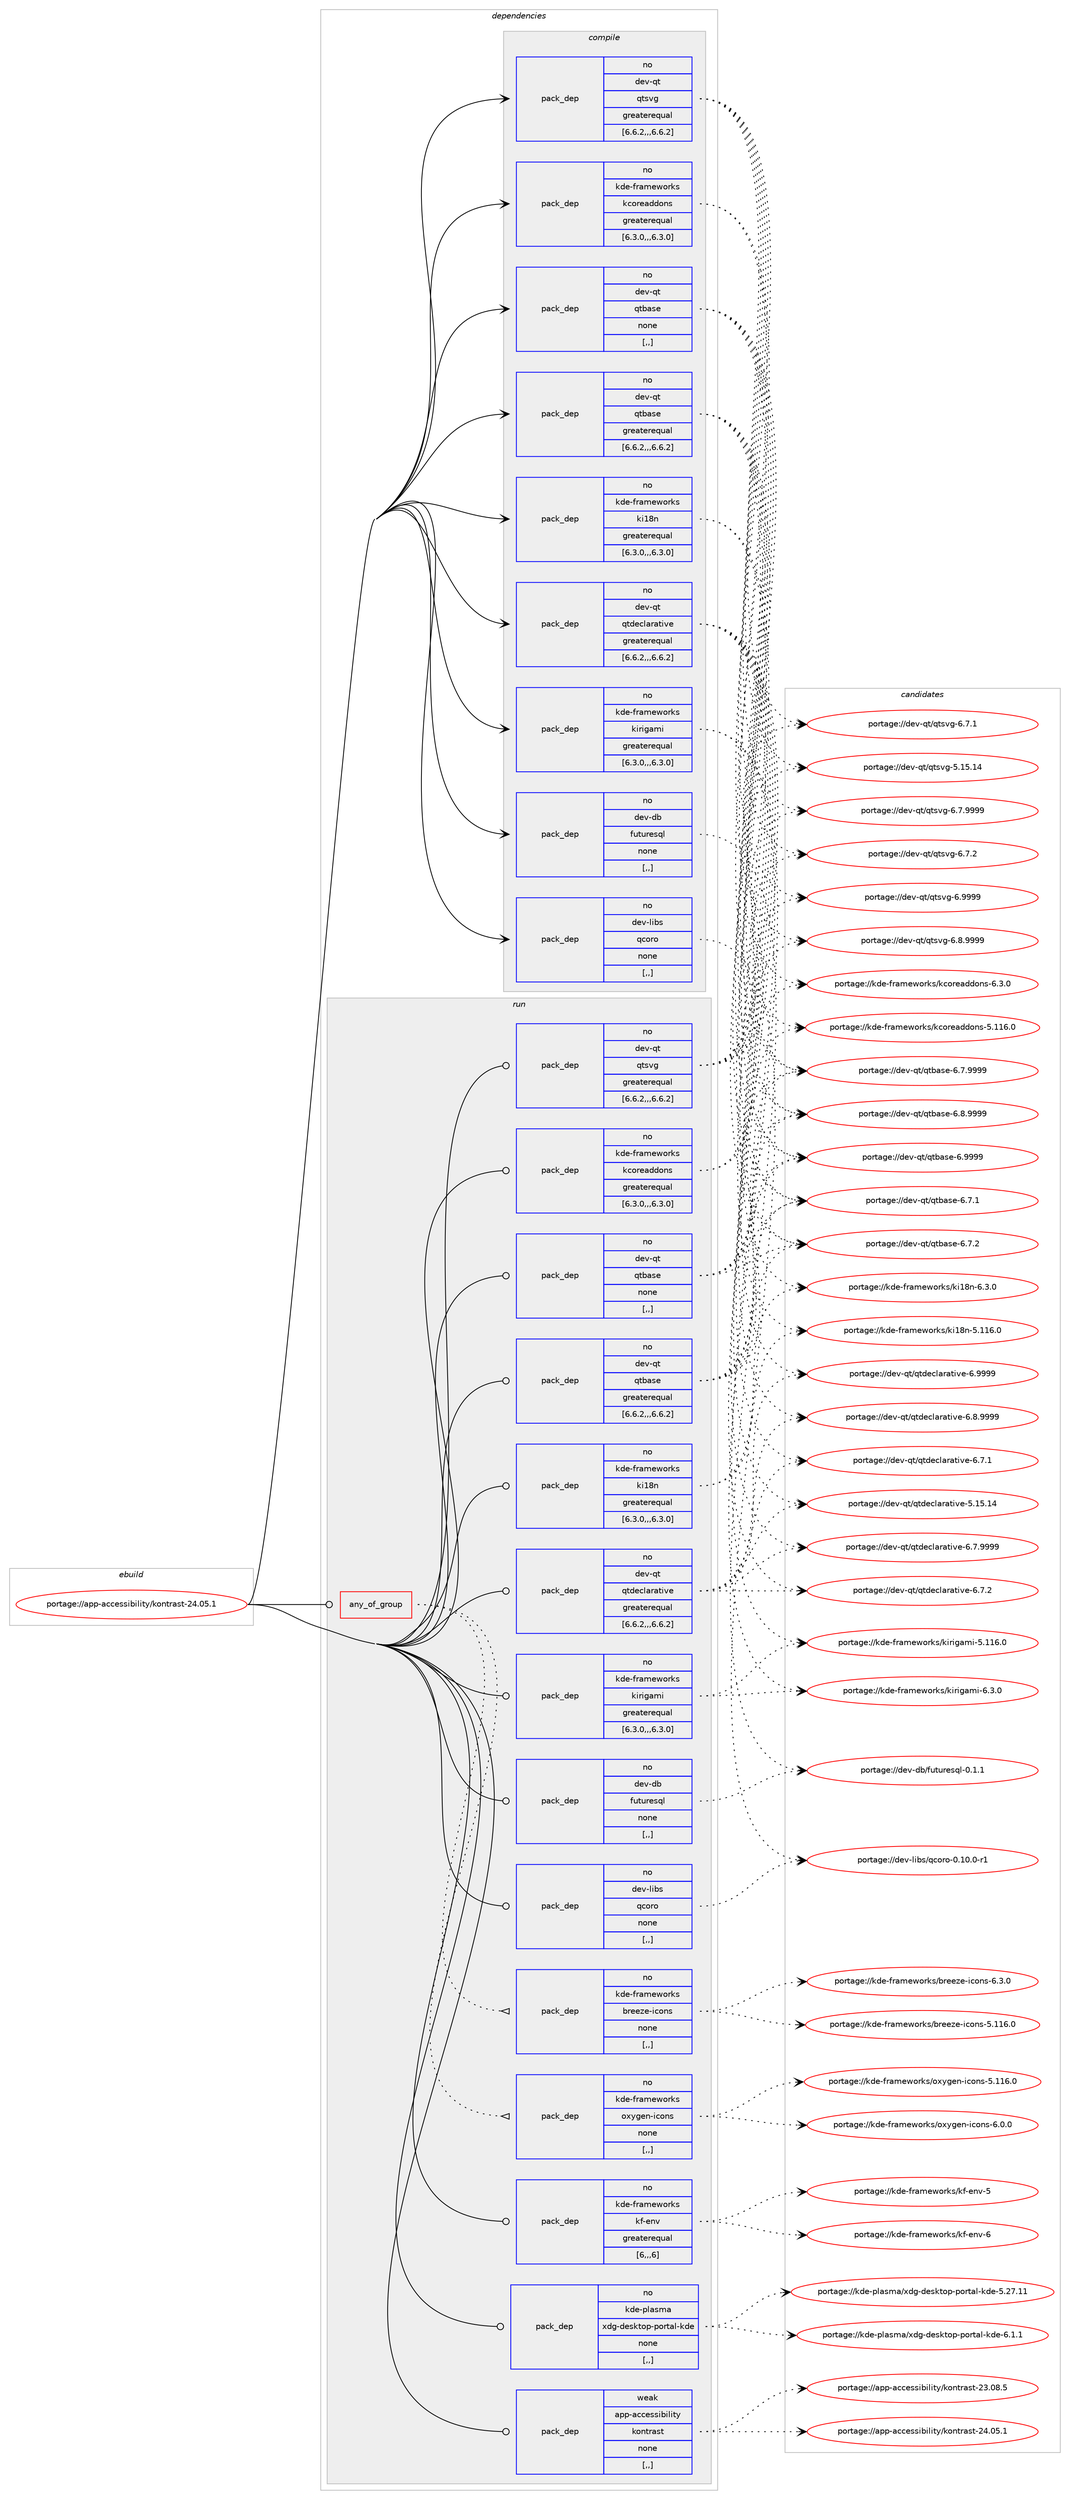 digraph prolog {

# *************
# Graph options
# *************

newrank=true;
concentrate=true;
compound=true;
graph [rankdir=LR,fontname=Helvetica,fontsize=10,ranksep=1.5];#, ranksep=2.5, nodesep=0.2];
edge  [arrowhead=vee];
node  [fontname=Helvetica,fontsize=10];

# **********
# The ebuild
# **********

subgraph cluster_leftcol {
color=gray;
label=<<i>ebuild</i>>;
id [label="portage://app-accessibility/kontrast-24.05.1", color=red, width=4, href="../app-accessibility/kontrast-24.05.1.svg"];
}

# ****************
# The dependencies
# ****************

subgraph cluster_midcol {
color=gray;
label=<<i>dependencies</i>>;
subgraph cluster_compile {
fillcolor="#eeeeee";
style=filled;
label=<<i>compile</i>>;
subgraph pack819 {
dependency951 [label=<<TABLE BORDER="0" CELLBORDER="1" CELLSPACING="0" CELLPADDING="4" WIDTH="220"><TR><TD ROWSPAN="6" CELLPADDING="30">pack_dep</TD></TR><TR><TD WIDTH="110">no</TD></TR><TR><TD>dev-db</TD></TR><TR><TD>futuresql</TD></TR><TR><TD>none</TD></TR><TR><TD>[,,]</TD></TR></TABLE>>, shape=none, color=blue];
}
id:e -> dependency951:w [weight=20,style="solid",arrowhead="vee"];
subgraph pack820 {
dependency952 [label=<<TABLE BORDER="0" CELLBORDER="1" CELLSPACING="0" CELLPADDING="4" WIDTH="220"><TR><TD ROWSPAN="6" CELLPADDING="30">pack_dep</TD></TR><TR><TD WIDTH="110">no</TD></TR><TR><TD>dev-libs</TD></TR><TR><TD>qcoro</TD></TR><TR><TD>none</TD></TR><TR><TD>[,,]</TD></TR></TABLE>>, shape=none, color=blue];
}
id:e -> dependency952:w [weight=20,style="solid",arrowhead="vee"];
subgraph pack821 {
dependency953 [label=<<TABLE BORDER="0" CELLBORDER="1" CELLSPACING="0" CELLPADDING="4" WIDTH="220"><TR><TD ROWSPAN="6" CELLPADDING="30">pack_dep</TD></TR><TR><TD WIDTH="110">no</TD></TR><TR><TD>dev-qt</TD></TR><TR><TD>qtbase</TD></TR><TR><TD>greaterequal</TD></TR><TR><TD>[6.6.2,,,6.6.2]</TD></TR></TABLE>>, shape=none, color=blue];
}
id:e -> dependency953:w [weight=20,style="solid",arrowhead="vee"];
subgraph pack822 {
dependency954 [label=<<TABLE BORDER="0" CELLBORDER="1" CELLSPACING="0" CELLPADDING="4" WIDTH="220"><TR><TD ROWSPAN="6" CELLPADDING="30">pack_dep</TD></TR><TR><TD WIDTH="110">no</TD></TR><TR><TD>dev-qt</TD></TR><TR><TD>qtbase</TD></TR><TR><TD>none</TD></TR><TR><TD>[,,]</TD></TR></TABLE>>, shape=none, color=blue];
}
id:e -> dependency954:w [weight=20,style="solid",arrowhead="vee"];
subgraph pack823 {
dependency955 [label=<<TABLE BORDER="0" CELLBORDER="1" CELLSPACING="0" CELLPADDING="4" WIDTH="220"><TR><TD ROWSPAN="6" CELLPADDING="30">pack_dep</TD></TR><TR><TD WIDTH="110">no</TD></TR><TR><TD>dev-qt</TD></TR><TR><TD>qtdeclarative</TD></TR><TR><TD>greaterequal</TD></TR><TR><TD>[6.6.2,,,6.6.2]</TD></TR></TABLE>>, shape=none, color=blue];
}
id:e -> dependency955:w [weight=20,style="solid",arrowhead="vee"];
subgraph pack824 {
dependency956 [label=<<TABLE BORDER="0" CELLBORDER="1" CELLSPACING="0" CELLPADDING="4" WIDTH="220"><TR><TD ROWSPAN="6" CELLPADDING="30">pack_dep</TD></TR><TR><TD WIDTH="110">no</TD></TR><TR><TD>dev-qt</TD></TR><TR><TD>qtsvg</TD></TR><TR><TD>greaterequal</TD></TR><TR><TD>[6.6.2,,,6.6.2]</TD></TR></TABLE>>, shape=none, color=blue];
}
id:e -> dependency956:w [weight=20,style="solid",arrowhead="vee"];
subgraph pack825 {
dependency957 [label=<<TABLE BORDER="0" CELLBORDER="1" CELLSPACING="0" CELLPADDING="4" WIDTH="220"><TR><TD ROWSPAN="6" CELLPADDING="30">pack_dep</TD></TR><TR><TD WIDTH="110">no</TD></TR><TR><TD>kde-frameworks</TD></TR><TR><TD>kcoreaddons</TD></TR><TR><TD>greaterequal</TD></TR><TR><TD>[6.3.0,,,6.3.0]</TD></TR></TABLE>>, shape=none, color=blue];
}
id:e -> dependency957:w [weight=20,style="solid",arrowhead="vee"];
subgraph pack826 {
dependency958 [label=<<TABLE BORDER="0" CELLBORDER="1" CELLSPACING="0" CELLPADDING="4" WIDTH="220"><TR><TD ROWSPAN="6" CELLPADDING="30">pack_dep</TD></TR><TR><TD WIDTH="110">no</TD></TR><TR><TD>kde-frameworks</TD></TR><TR><TD>ki18n</TD></TR><TR><TD>greaterequal</TD></TR><TR><TD>[6.3.0,,,6.3.0]</TD></TR></TABLE>>, shape=none, color=blue];
}
id:e -> dependency958:w [weight=20,style="solid",arrowhead="vee"];
subgraph pack827 {
dependency959 [label=<<TABLE BORDER="0" CELLBORDER="1" CELLSPACING="0" CELLPADDING="4" WIDTH="220"><TR><TD ROWSPAN="6" CELLPADDING="30">pack_dep</TD></TR><TR><TD WIDTH="110">no</TD></TR><TR><TD>kde-frameworks</TD></TR><TR><TD>kirigami</TD></TR><TR><TD>greaterequal</TD></TR><TR><TD>[6.3.0,,,6.3.0]</TD></TR></TABLE>>, shape=none, color=blue];
}
id:e -> dependency959:w [weight=20,style="solid",arrowhead="vee"];
}
subgraph cluster_compileandrun {
fillcolor="#eeeeee";
style=filled;
label=<<i>compile and run</i>>;
}
subgraph cluster_run {
fillcolor="#eeeeee";
style=filled;
label=<<i>run</i>>;
subgraph any2 {
dependency960 [label=<<TABLE BORDER="0" CELLBORDER="1" CELLSPACING="0" CELLPADDING="4"><TR><TD CELLPADDING="10">any_of_group</TD></TR></TABLE>>, shape=none, color=red];subgraph pack828 {
dependency961 [label=<<TABLE BORDER="0" CELLBORDER="1" CELLSPACING="0" CELLPADDING="4" WIDTH="220"><TR><TD ROWSPAN="6" CELLPADDING="30">pack_dep</TD></TR><TR><TD WIDTH="110">no</TD></TR><TR><TD>kde-frameworks</TD></TR><TR><TD>breeze-icons</TD></TR><TR><TD>none</TD></TR><TR><TD>[,,]</TD></TR></TABLE>>, shape=none, color=blue];
}
dependency960:e -> dependency961:w [weight=20,style="dotted",arrowhead="oinv"];
subgraph pack829 {
dependency962 [label=<<TABLE BORDER="0" CELLBORDER="1" CELLSPACING="0" CELLPADDING="4" WIDTH="220"><TR><TD ROWSPAN="6" CELLPADDING="30">pack_dep</TD></TR><TR><TD WIDTH="110">no</TD></TR><TR><TD>kde-frameworks</TD></TR><TR><TD>oxygen-icons</TD></TR><TR><TD>none</TD></TR><TR><TD>[,,]</TD></TR></TABLE>>, shape=none, color=blue];
}
dependency960:e -> dependency962:w [weight=20,style="dotted",arrowhead="oinv"];
}
id:e -> dependency960:w [weight=20,style="solid",arrowhead="odot"];
subgraph pack830 {
dependency963 [label=<<TABLE BORDER="0" CELLBORDER="1" CELLSPACING="0" CELLPADDING="4" WIDTH="220"><TR><TD ROWSPAN="6" CELLPADDING="30">pack_dep</TD></TR><TR><TD WIDTH="110">no</TD></TR><TR><TD>dev-db</TD></TR><TR><TD>futuresql</TD></TR><TR><TD>none</TD></TR><TR><TD>[,,]</TD></TR></TABLE>>, shape=none, color=blue];
}
id:e -> dependency963:w [weight=20,style="solid",arrowhead="odot"];
subgraph pack831 {
dependency964 [label=<<TABLE BORDER="0" CELLBORDER="1" CELLSPACING="0" CELLPADDING="4" WIDTH="220"><TR><TD ROWSPAN="6" CELLPADDING="30">pack_dep</TD></TR><TR><TD WIDTH="110">no</TD></TR><TR><TD>dev-libs</TD></TR><TR><TD>qcoro</TD></TR><TR><TD>none</TD></TR><TR><TD>[,,]</TD></TR></TABLE>>, shape=none, color=blue];
}
id:e -> dependency964:w [weight=20,style="solid",arrowhead="odot"];
subgraph pack832 {
dependency965 [label=<<TABLE BORDER="0" CELLBORDER="1" CELLSPACING="0" CELLPADDING="4" WIDTH="220"><TR><TD ROWSPAN="6" CELLPADDING="30">pack_dep</TD></TR><TR><TD WIDTH="110">no</TD></TR><TR><TD>dev-qt</TD></TR><TR><TD>qtbase</TD></TR><TR><TD>greaterequal</TD></TR><TR><TD>[6.6.2,,,6.6.2]</TD></TR></TABLE>>, shape=none, color=blue];
}
id:e -> dependency965:w [weight=20,style="solid",arrowhead="odot"];
subgraph pack833 {
dependency966 [label=<<TABLE BORDER="0" CELLBORDER="1" CELLSPACING="0" CELLPADDING="4" WIDTH="220"><TR><TD ROWSPAN="6" CELLPADDING="30">pack_dep</TD></TR><TR><TD WIDTH="110">no</TD></TR><TR><TD>dev-qt</TD></TR><TR><TD>qtbase</TD></TR><TR><TD>none</TD></TR><TR><TD>[,,]</TD></TR></TABLE>>, shape=none, color=blue];
}
id:e -> dependency966:w [weight=20,style="solid",arrowhead="odot"];
subgraph pack834 {
dependency967 [label=<<TABLE BORDER="0" CELLBORDER="1" CELLSPACING="0" CELLPADDING="4" WIDTH="220"><TR><TD ROWSPAN="6" CELLPADDING="30">pack_dep</TD></TR><TR><TD WIDTH="110">no</TD></TR><TR><TD>dev-qt</TD></TR><TR><TD>qtdeclarative</TD></TR><TR><TD>greaterequal</TD></TR><TR><TD>[6.6.2,,,6.6.2]</TD></TR></TABLE>>, shape=none, color=blue];
}
id:e -> dependency967:w [weight=20,style="solid",arrowhead="odot"];
subgraph pack835 {
dependency968 [label=<<TABLE BORDER="0" CELLBORDER="1" CELLSPACING="0" CELLPADDING="4" WIDTH="220"><TR><TD ROWSPAN="6" CELLPADDING="30">pack_dep</TD></TR><TR><TD WIDTH="110">no</TD></TR><TR><TD>dev-qt</TD></TR><TR><TD>qtsvg</TD></TR><TR><TD>greaterequal</TD></TR><TR><TD>[6.6.2,,,6.6.2]</TD></TR></TABLE>>, shape=none, color=blue];
}
id:e -> dependency968:w [weight=20,style="solid",arrowhead="odot"];
subgraph pack836 {
dependency969 [label=<<TABLE BORDER="0" CELLBORDER="1" CELLSPACING="0" CELLPADDING="4" WIDTH="220"><TR><TD ROWSPAN="6" CELLPADDING="30">pack_dep</TD></TR><TR><TD WIDTH="110">no</TD></TR><TR><TD>kde-frameworks</TD></TR><TR><TD>kcoreaddons</TD></TR><TR><TD>greaterequal</TD></TR><TR><TD>[6.3.0,,,6.3.0]</TD></TR></TABLE>>, shape=none, color=blue];
}
id:e -> dependency969:w [weight=20,style="solid",arrowhead="odot"];
subgraph pack837 {
dependency970 [label=<<TABLE BORDER="0" CELLBORDER="1" CELLSPACING="0" CELLPADDING="4" WIDTH="220"><TR><TD ROWSPAN="6" CELLPADDING="30">pack_dep</TD></TR><TR><TD WIDTH="110">no</TD></TR><TR><TD>kde-frameworks</TD></TR><TR><TD>kf-env</TD></TR><TR><TD>greaterequal</TD></TR><TR><TD>[6,,,6]</TD></TR></TABLE>>, shape=none, color=blue];
}
id:e -> dependency970:w [weight=20,style="solid",arrowhead="odot"];
subgraph pack838 {
dependency971 [label=<<TABLE BORDER="0" CELLBORDER="1" CELLSPACING="0" CELLPADDING="4" WIDTH="220"><TR><TD ROWSPAN="6" CELLPADDING="30">pack_dep</TD></TR><TR><TD WIDTH="110">no</TD></TR><TR><TD>kde-frameworks</TD></TR><TR><TD>ki18n</TD></TR><TR><TD>greaterequal</TD></TR><TR><TD>[6.3.0,,,6.3.0]</TD></TR></TABLE>>, shape=none, color=blue];
}
id:e -> dependency971:w [weight=20,style="solid",arrowhead="odot"];
subgraph pack839 {
dependency972 [label=<<TABLE BORDER="0" CELLBORDER="1" CELLSPACING="0" CELLPADDING="4" WIDTH="220"><TR><TD ROWSPAN="6" CELLPADDING="30">pack_dep</TD></TR><TR><TD WIDTH="110">no</TD></TR><TR><TD>kde-frameworks</TD></TR><TR><TD>kirigami</TD></TR><TR><TD>greaterequal</TD></TR><TR><TD>[6.3.0,,,6.3.0]</TD></TR></TABLE>>, shape=none, color=blue];
}
id:e -> dependency972:w [weight=20,style="solid",arrowhead="odot"];
subgraph pack840 {
dependency973 [label=<<TABLE BORDER="0" CELLBORDER="1" CELLSPACING="0" CELLPADDING="4" WIDTH="220"><TR><TD ROWSPAN="6" CELLPADDING="30">pack_dep</TD></TR><TR><TD WIDTH="110">no</TD></TR><TR><TD>kde-plasma</TD></TR><TR><TD>xdg-desktop-portal-kde</TD></TR><TR><TD>none</TD></TR><TR><TD>[,,]</TD></TR></TABLE>>, shape=none, color=blue];
}
id:e -> dependency973:w [weight=20,style="solid",arrowhead="odot"];
subgraph pack841 {
dependency974 [label=<<TABLE BORDER="0" CELLBORDER="1" CELLSPACING="0" CELLPADDING="4" WIDTH="220"><TR><TD ROWSPAN="6" CELLPADDING="30">pack_dep</TD></TR><TR><TD WIDTH="110">weak</TD></TR><TR><TD>app-accessibility</TD></TR><TR><TD>kontrast</TD></TR><TR><TD>none</TD></TR><TR><TD>[,,]</TD></TR></TABLE>>, shape=none, color=blue];
}
id:e -> dependency974:w [weight=20,style="solid",arrowhead="odot"];
}
}

# **************
# The candidates
# **************

subgraph cluster_choices {
rank=same;
color=gray;
label=<<i>candidates</i>>;

subgraph choice819 {
color=black;
nodesep=1;
choice100101118451009847102117116117114101115113108454846494649 [label="portage://dev-db/futuresql-0.1.1", color=red, width=4,href="../dev-db/futuresql-0.1.1.svg"];
dependency951:e -> choice100101118451009847102117116117114101115113108454846494649:w [style=dotted,weight="100"];
}
subgraph choice820 {
color=black;
nodesep=1;
choice10010111845108105981154711399111114111454846494846484511449 [label="portage://dev-libs/qcoro-0.10.0-r1", color=red, width=4,href="../dev-libs/qcoro-0.10.0-r1.svg"];
dependency952:e -> choice10010111845108105981154711399111114111454846494846484511449:w [style=dotted,weight="100"];
}
subgraph choice821 {
color=black;
nodesep=1;
choice10010111845113116471131169897115101455446554649 [label="portage://dev-qt/qtbase-6.7.1", color=red, width=4,href="../dev-qt/qtbase-6.7.1.svg"];
choice10010111845113116471131169897115101455446554650 [label="portage://dev-qt/qtbase-6.7.2", color=red, width=4,href="../dev-qt/qtbase-6.7.2.svg"];
choice10010111845113116471131169897115101455446554657575757 [label="portage://dev-qt/qtbase-6.7.9999", color=red, width=4,href="../dev-qt/qtbase-6.7.9999.svg"];
choice10010111845113116471131169897115101455446564657575757 [label="portage://dev-qt/qtbase-6.8.9999", color=red, width=4,href="../dev-qt/qtbase-6.8.9999.svg"];
choice1001011184511311647113116989711510145544657575757 [label="portage://dev-qt/qtbase-6.9999", color=red, width=4,href="../dev-qt/qtbase-6.9999.svg"];
dependency953:e -> choice10010111845113116471131169897115101455446554649:w [style=dotted,weight="100"];
dependency953:e -> choice10010111845113116471131169897115101455446554650:w [style=dotted,weight="100"];
dependency953:e -> choice10010111845113116471131169897115101455446554657575757:w [style=dotted,weight="100"];
dependency953:e -> choice10010111845113116471131169897115101455446564657575757:w [style=dotted,weight="100"];
dependency953:e -> choice1001011184511311647113116989711510145544657575757:w [style=dotted,weight="100"];
}
subgraph choice822 {
color=black;
nodesep=1;
choice10010111845113116471131169897115101455446554649 [label="portage://dev-qt/qtbase-6.7.1", color=red, width=4,href="../dev-qt/qtbase-6.7.1.svg"];
choice10010111845113116471131169897115101455446554650 [label="portage://dev-qt/qtbase-6.7.2", color=red, width=4,href="../dev-qt/qtbase-6.7.2.svg"];
choice10010111845113116471131169897115101455446554657575757 [label="portage://dev-qt/qtbase-6.7.9999", color=red, width=4,href="../dev-qt/qtbase-6.7.9999.svg"];
choice10010111845113116471131169897115101455446564657575757 [label="portage://dev-qt/qtbase-6.8.9999", color=red, width=4,href="../dev-qt/qtbase-6.8.9999.svg"];
choice1001011184511311647113116989711510145544657575757 [label="portage://dev-qt/qtbase-6.9999", color=red, width=4,href="../dev-qt/qtbase-6.9999.svg"];
dependency954:e -> choice10010111845113116471131169897115101455446554649:w [style=dotted,weight="100"];
dependency954:e -> choice10010111845113116471131169897115101455446554650:w [style=dotted,weight="100"];
dependency954:e -> choice10010111845113116471131169897115101455446554657575757:w [style=dotted,weight="100"];
dependency954:e -> choice10010111845113116471131169897115101455446564657575757:w [style=dotted,weight="100"];
dependency954:e -> choice1001011184511311647113116989711510145544657575757:w [style=dotted,weight="100"];
}
subgraph choice823 {
color=black;
nodesep=1;
choice10010111845113116471131161001019910897114971161051181014553464953464952 [label="portage://dev-qt/qtdeclarative-5.15.14", color=red, width=4,href="../dev-qt/qtdeclarative-5.15.14.svg"];
choice1001011184511311647113116100101991089711497116105118101455446554649 [label="portage://dev-qt/qtdeclarative-6.7.1", color=red, width=4,href="../dev-qt/qtdeclarative-6.7.1.svg"];
choice1001011184511311647113116100101991089711497116105118101455446554650 [label="portage://dev-qt/qtdeclarative-6.7.2", color=red, width=4,href="../dev-qt/qtdeclarative-6.7.2.svg"];
choice1001011184511311647113116100101991089711497116105118101455446554657575757 [label="portage://dev-qt/qtdeclarative-6.7.9999", color=red, width=4,href="../dev-qt/qtdeclarative-6.7.9999.svg"];
choice1001011184511311647113116100101991089711497116105118101455446564657575757 [label="portage://dev-qt/qtdeclarative-6.8.9999", color=red, width=4,href="../dev-qt/qtdeclarative-6.8.9999.svg"];
choice100101118451131164711311610010199108971149711610511810145544657575757 [label="portage://dev-qt/qtdeclarative-6.9999", color=red, width=4,href="../dev-qt/qtdeclarative-6.9999.svg"];
dependency955:e -> choice10010111845113116471131161001019910897114971161051181014553464953464952:w [style=dotted,weight="100"];
dependency955:e -> choice1001011184511311647113116100101991089711497116105118101455446554649:w [style=dotted,weight="100"];
dependency955:e -> choice1001011184511311647113116100101991089711497116105118101455446554650:w [style=dotted,weight="100"];
dependency955:e -> choice1001011184511311647113116100101991089711497116105118101455446554657575757:w [style=dotted,weight="100"];
dependency955:e -> choice1001011184511311647113116100101991089711497116105118101455446564657575757:w [style=dotted,weight="100"];
dependency955:e -> choice100101118451131164711311610010199108971149711610511810145544657575757:w [style=dotted,weight="100"];
}
subgraph choice824 {
color=black;
nodesep=1;
choice10010111845113116471131161151181034553464953464952 [label="portage://dev-qt/qtsvg-5.15.14", color=red, width=4,href="../dev-qt/qtsvg-5.15.14.svg"];
choice1001011184511311647113116115118103455446554649 [label="portage://dev-qt/qtsvg-6.7.1", color=red, width=4,href="../dev-qt/qtsvg-6.7.1.svg"];
choice1001011184511311647113116115118103455446554650 [label="portage://dev-qt/qtsvg-6.7.2", color=red, width=4,href="../dev-qt/qtsvg-6.7.2.svg"];
choice1001011184511311647113116115118103455446554657575757 [label="portage://dev-qt/qtsvg-6.7.9999", color=red, width=4,href="../dev-qt/qtsvg-6.7.9999.svg"];
choice1001011184511311647113116115118103455446564657575757 [label="portage://dev-qt/qtsvg-6.8.9999", color=red, width=4,href="../dev-qt/qtsvg-6.8.9999.svg"];
choice100101118451131164711311611511810345544657575757 [label="portage://dev-qt/qtsvg-6.9999", color=red, width=4,href="../dev-qt/qtsvg-6.9999.svg"];
dependency956:e -> choice10010111845113116471131161151181034553464953464952:w [style=dotted,weight="100"];
dependency956:e -> choice1001011184511311647113116115118103455446554649:w [style=dotted,weight="100"];
dependency956:e -> choice1001011184511311647113116115118103455446554650:w [style=dotted,weight="100"];
dependency956:e -> choice1001011184511311647113116115118103455446554657575757:w [style=dotted,weight="100"];
dependency956:e -> choice1001011184511311647113116115118103455446564657575757:w [style=dotted,weight="100"];
dependency956:e -> choice100101118451131164711311611511810345544657575757:w [style=dotted,weight="100"];
}
subgraph choice825 {
color=black;
nodesep=1;
choice10710010145102114971091011191111141071154710799111114101971001001111101154553464949544648 [label="portage://kde-frameworks/kcoreaddons-5.116.0", color=red, width=4,href="../kde-frameworks/kcoreaddons-5.116.0.svg"];
choice1071001014510211497109101119111114107115471079911111410197100100111110115455446514648 [label="portage://kde-frameworks/kcoreaddons-6.3.0", color=red, width=4,href="../kde-frameworks/kcoreaddons-6.3.0.svg"];
dependency957:e -> choice10710010145102114971091011191111141071154710799111114101971001001111101154553464949544648:w [style=dotted,weight="100"];
dependency957:e -> choice1071001014510211497109101119111114107115471079911111410197100100111110115455446514648:w [style=dotted,weight="100"];
}
subgraph choice826 {
color=black;
nodesep=1;
choice10710010145102114971091011191111141071154710710549561104553464949544648 [label="portage://kde-frameworks/ki18n-5.116.0", color=red, width=4,href="../kde-frameworks/ki18n-5.116.0.svg"];
choice1071001014510211497109101119111114107115471071054956110455446514648 [label="portage://kde-frameworks/ki18n-6.3.0", color=red, width=4,href="../kde-frameworks/ki18n-6.3.0.svg"];
dependency958:e -> choice10710010145102114971091011191111141071154710710549561104553464949544648:w [style=dotted,weight="100"];
dependency958:e -> choice1071001014510211497109101119111114107115471071054956110455446514648:w [style=dotted,weight="100"];
}
subgraph choice827 {
color=black;
nodesep=1;
choice107100101451021149710910111911111410711547107105114105103971091054553464949544648 [label="portage://kde-frameworks/kirigami-5.116.0", color=red, width=4,href="../kde-frameworks/kirigami-5.116.0.svg"];
choice10710010145102114971091011191111141071154710710511410510397109105455446514648 [label="portage://kde-frameworks/kirigami-6.3.0", color=red, width=4,href="../kde-frameworks/kirigami-6.3.0.svg"];
dependency959:e -> choice107100101451021149710910111911111410711547107105114105103971091054553464949544648:w [style=dotted,weight="100"];
dependency959:e -> choice10710010145102114971091011191111141071154710710511410510397109105455446514648:w [style=dotted,weight="100"];
}
subgraph choice828 {
color=black;
nodesep=1;
choice1071001014510211497109101119111114107115479811410110112210145105991111101154553464949544648 [label="portage://kde-frameworks/breeze-icons-5.116.0", color=red, width=4,href="../kde-frameworks/breeze-icons-5.116.0.svg"];
choice107100101451021149710910111911111410711547981141011011221014510599111110115455446514648 [label="portage://kde-frameworks/breeze-icons-6.3.0", color=red, width=4,href="../kde-frameworks/breeze-icons-6.3.0.svg"];
dependency961:e -> choice1071001014510211497109101119111114107115479811410110112210145105991111101154553464949544648:w [style=dotted,weight="100"];
dependency961:e -> choice107100101451021149710910111911111410711547981141011011221014510599111110115455446514648:w [style=dotted,weight="100"];
}
subgraph choice829 {
color=black;
nodesep=1;
choice10710010145102114971091011191111141071154711112012110310111045105991111101154553464949544648 [label="portage://kde-frameworks/oxygen-icons-5.116.0", color=red, width=4,href="../kde-frameworks/oxygen-icons-5.116.0.svg"];
choice1071001014510211497109101119111114107115471111201211031011104510599111110115455446484648 [label="portage://kde-frameworks/oxygen-icons-6.0.0", color=red, width=4,href="../kde-frameworks/oxygen-icons-6.0.0.svg"];
dependency962:e -> choice10710010145102114971091011191111141071154711112012110310111045105991111101154553464949544648:w [style=dotted,weight="100"];
dependency962:e -> choice1071001014510211497109101119111114107115471111201211031011104510599111110115455446484648:w [style=dotted,weight="100"];
}
subgraph choice830 {
color=black;
nodesep=1;
choice100101118451009847102117116117114101115113108454846494649 [label="portage://dev-db/futuresql-0.1.1", color=red, width=4,href="../dev-db/futuresql-0.1.1.svg"];
dependency963:e -> choice100101118451009847102117116117114101115113108454846494649:w [style=dotted,weight="100"];
}
subgraph choice831 {
color=black;
nodesep=1;
choice10010111845108105981154711399111114111454846494846484511449 [label="portage://dev-libs/qcoro-0.10.0-r1", color=red, width=4,href="../dev-libs/qcoro-0.10.0-r1.svg"];
dependency964:e -> choice10010111845108105981154711399111114111454846494846484511449:w [style=dotted,weight="100"];
}
subgraph choice832 {
color=black;
nodesep=1;
choice10010111845113116471131169897115101455446554649 [label="portage://dev-qt/qtbase-6.7.1", color=red, width=4,href="../dev-qt/qtbase-6.7.1.svg"];
choice10010111845113116471131169897115101455446554650 [label="portage://dev-qt/qtbase-6.7.2", color=red, width=4,href="../dev-qt/qtbase-6.7.2.svg"];
choice10010111845113116471131169897115101455446554657575757 [label="portage://dev-qt/qtbase-6.7.9999", color=red, width=4,href="../dev-qt/qtbase-6.7.9999.svg"];
choice10010111845113116471131169897115101455446564657575757 [label="portage://dev-qt/qtbase-6.8.9999", color=red, width=4,href="../dev-qt/qtbase-6.8.9999.svg"];
choice1001011184511311647113116989711510145544657575757 [label="portage://dev-qt/qtbase-6.9999", color=red, width=4,href="../dev-qt/qtbase-6.9999.svg"];
dependency965:e -> choice10010111845113116471131169897115101455446554649:w [style=dotted,weight="100"];
dependency965:e -> choice10010111845113116471131169897115101455446554650:w [style=dotted,weight="100"];
dependency965:e -> choice10010111845113116471131169897115101455446554657575757:w [style=dotted,weight="100"];
dependency965:e -> choice10010111845113116471131169897115101455446564657575757:w [style=dotted,weight="100"];
dependency965:e -> choice1001011184511311647113116989711510145544657575757:w [style=dotted,weight="100"];
}
subgraph choice833 {
color=black;
nodesep=1;
choice10010111845113116471131169897115101455446554649 [label="portage://dev-qt/qtbase-6.7.1", color=red, width=4,href="../dev-qt/qtbase-6.7.1.svg"];
choice10010111845113116471131169897115101455446554650 [label="portage://dev-qt/qtbase-6.7.2", color=red, width=4,href="../dev-qt/qtbase-6.7.2.svg"];
choice10010111845113116471131169897115101455446554657575757 [label="portage://dev-qt/qtbase-6.7.9999", color=red, width=4,href="../dev-qt/qtbase-6.7.9999.svg"];
choice10010111845113116471131169897115101455446564657575757 [label="portage://dev-qt/qtbase-6.8.9999", color=red, width=4,href="../dev-qt/qtbase-6.8.9999.svg"];
choice1001011184511311647113116989711510145544657575757 [label="portage://dev-qt/qtbase-6.9999", color=red, width=4,href="../dev-qt/qtbase-6.9999.svg"];
dependency966:e -> choice10010111845113116471131169897115101455446554649:w [style=dotted,weight="100"];
dependency966:e -> choice10010111845113116471131169897115101455446554650:w [style=dotted,weight="100"];
dependency966:e -> choice10010111845113116471131169897115101455446554657575757:w [style=dotted,weight="100"];
dependency966:e -> choice10010111845113116471131169897115101455446564657575757:w [style=dotted,weight="100"];
dependency966:e -> choice1001011184511311647113116989711510145544657575757:w [style=dotted,weight="100"];
}
subgraph choice834 {
color=black;
nodesep=1;
choice10010111845113116471131161001019910897114971161051181014553464953464952 [label="portage://dev-qt/qtdeclarative-5.15.14", color=red, width=4,href="../dev-qt/qtdeclarative-5.15.14.svg"];
choice1001011184511311647113116100101991089711497116105118101455446554649 [label="portage://dev-qt/qtdeclarative-6.7.1", color=red, width=4,href="../dev-qt/qtdeclarative-6.7.1.svg"];
choice1001011184511311647113116100101991089711497116105118101455446554650 [label="portage://dev-qt/qtdeclarative-6.7.2", color=red, width=4,href="../dev-qt/qtdeclarative-6.7.2.svg"];
choice1001011184511311647113116100101991089711497116105118101455446554657575757 [label="portage://dev-qt/qtdeclarative-6.7.9999", color=red, width=4,href="../dev-qt/qtdeclarative-6.7.9999.svg"];
choice1001011184511311647113116100101991089711497116105118101455446564657575757 [label="portage://dev-qt/qtdeclarative-6.8.9999", color=red, width=4,href="../dev-qt/qtdeclarative-6.8.9999.svg"];
choice100101118451131164711311610010199108971149711610511810145544657575757 [label="portage://dev-qt/qtdeclarative-6.9999", color=red, width=4,href="../dev-qt/qtdeclarative-6.9999.svg"];
dependency967:e -> choice10010111845113116471131161001019910897114971161051181014553464953464952:w [style=dotted,weight="100"];
dependency967:e -> choice1001011184511311647113116100101991089711497116105118101455446554649:w [style=dotted,weight="100"];
dependency967:e -> choice1001011184511311647113116100101991089711497116105118101455446554650:w [style=dotted,weight="100"];
dependency967:e -> choice1001011184511311647113116100101991089711497116105118101455446554657575757:w [style=dotted,weight="100"];
dependency967:e -> choice1001011184511311647113116100101991089711497116105118101455446564657575757:w [style=dotted,weight="100"];
dependency967:e -> choice100101118451131164711311610010199108971149711610511810145544657575757:w [style=dotted,weight="100"];
}
subgraph choice835 {
color=black;
nodesep=1;
choice10010111845113116471131161151181034553464953464952 [label="portage://dev-qt/qtsvg-5.15.14", color=red, width=4,href="../dev-qt/qtsvg-5.15.14.svg"];
choice1001011184511311647113116115118103455446554649 [label="portage://dev-qt/qtsvg-6.7.1", color=red, width=4,href="../dev-qt/qtsvg-6.7.1.svg"];
choice1001011184511311647113116115118103455446554650 [label="portage://dev-qt/qtsvg-6.7.2", color=red, width=4,href="../dev-qt/qtsvg-6.7.2.svg"];
choice1001011184511311647113116115118103455446554657575757 [label="portage://dev-qt/qtsvg-6.7.9999", color=red, width=4,href="../dev-qt/qtsvg-6.7.9999.svg"];
choice1001011184511311647113116115118103455446564657575757 [label="portage://dev-qt/qtsvg-6.8.9999", color=red, width=4,href="../dev-qt/qtsvg-6.8.9999.svg"];
choice100101118451131164711311611511810345544657575757 [label="portage://dev-qt/qtsvg-6.9999", color=red, width=4,href="../dev-qt/qtsvg-6.9999.svg"];
dependency968:e -> choice10010111845113116471131161151181034553464953464952:w [style=dotted,weight="100"];
dependency968:e -> choice1001011184511311647113116115118103455446554649:w [style=dotted,weight="100"];
dependency968:e -> choice1001011184511311647113116115118103455446554650:w [style=dotted,weight="100"];
dependency968:e -> choice1001011184511311647113116115118103455446554657575757:w [style=dotted,weight="100"];
dependency968:e -> choice1001011184511311647113116115118103455446564657575757:w [style=dotted,weight="100"];
dependency968:e -> choice100101118451131164711311611511810345544657575757:w [style=dotted,weight="100"];
}
subgraph choice836 {
color=black;
nodesep=1;
choice10710010145102114971091011191111141071154710799111114101971001001111101154553464949544648 [label="portage://kde-frameworks/kcoreaddons-5.116.0", color=red, width=4,href="../kde-frameworks/kcoreaddons-5.116.0.svg"];
choice1071001014510211497109101119111114107115471079911111410197100100111110115455446514648 [label="portage://kde-frameworks/kcoreaddons-6.3.0", color=red, width=4,href="../kde-frameworks/kcoreaddons-6.3.0.svg"];
dependency969:e -> choice10710010145102114971091011191111141071154710799111114101971001001111101154553464949544648:w [style=dotted,weight="100"];
dependency969:e -> choice1071001014510211497109101119111114107115471079911111410197100100111110115455446514648:w [style=dotted,weight="100"];
}
subgraph choice837 {
color=black;
nodesep=1;
choice107100101451021149710910111911111410711547107102451011101184553 [label="portage://kde-frameworks/kf-env-5", color=red, width=4,href="../kde-frameworks/kf-env-5.svg"];
choice107100101451021149710910111911111410711547107102451011101184554 [label="portage://kde-frameworks/kf-env-6", color=red, width=4,href="../kde-frameworks/kf-env-6.svg"];
dependency970:e -> choice107100101451021149710910111911111410711547107102451011101184553:w [style=dotted,weight="100"];
dependency970:e -> choice107100101451021149710910111911111410711547107102451011101184554:w [style=dotted,weight="100"];
}
subgraph choice838 {
color=black;
nodesep=1;
choice10710010145102114971091011191111141071154710710549561104553464949544648 [label="portage://kde-frameworks/ki18n-5.116.0", color=red, width=4,href="../kde-frameworks/ki18n-5.116.0.svg"];
choice1071001014510211497109101119111114107115471071054956110455446514648 [label="portage://kde-frameworks/ki18n-6.3.0", color=red, width=4,href="../kde-frameworks/ki18n-6.3.0.svg"];
dependency971:e -> choice10710010145102114971091011191111141071154710710549561104553464949544648:w [style=dotted,weight="100"];
dependency971:e -> choice1071001014510211497109101119111114107115471071054956110455446514648:w [style=dotted,weight="100"];
}
subgraph choice839 {
color=black;
nodesep=1;
choice107100101451021149710910111911111410711547107105114105103971091054553464949544648 [label="portage://kde-frameworks/kirigami-5.116.0", color=red, width=4,href="../kde-frameworks/kirigami-5.116.0.svg"];
choice10710010145102114971091011191111141071154710710511410510397109105455446514648 [label="portage://kde-frameworks/kirigami-6.3.0", color=red, width=4,href="../kde-frameworks/kirigami-6.3.0.svg"];
dependency972:e -> choice107100101451021149710910111911111410711547107105114105103971091054553464949544648:w [style=dotted,weight="100"];
dependency972:e -> choice10710010145102114971091011191111141071154710710511410510397109105455446514648:w [style=dotted,weight="100"];
}
subgraph choice840 {
color=black;
nodesep=1;
choice10710010145112108971151099747120100103451001011151071161111124511211111411697108451071001014553465055464949 [label="portage://kde-plasma/xdg-desktop-portal-kde-5.27.11", color=red, width=4,href="../kde-plasma/xdg-desktop-portal-kde-5.27.11.svg"];
choice1071001014511210897115109974712010010345100101115107116111112451121111141169710845107100101455446494649 [label="portage://kde-plasma/xdg-desktop-portal-kde-6.1.1", color=red, width=4,href="../kde-plasma/xdg-desktop-portal-kde-6.1.1.svg"];
dependency973:e -> choice10710010145112108971151099747120100103451001011151071161111124511211111411697108451071001014553465055464949:w [style=dotted,weight="100"];
dependency973:e -> choice1071001014511210897115109974712010010345100101115107116111112451121111141169710845107100101455446494649:w [style=dotted,weight="100"];
}
subgraph choice841 {
color=black;
nodesep=1;
choice97112112459799991011151151059810510810511612147107111110116114971151164550514648564653 [label="portage://app-accessibility/kontrast-23.08.5", color=red, width=4,href="../app-accessibility/kontrast-23.08.5.svg"];
choice97112112459799991011151151059810510810511612147107111110116114971151164550524648534649 [label="portage://app-accessibility/kontrast-24.05.1", color=red, width=4,href="../app-accessibility/kontrast-24.05.1.svg"];
dependency974:e -> choice97112112459799991011151151059810510810511612147107111110116114971151164550514648564653:w [style=dotted,weight="100"];
dependency974:e -> choice97112112459799991011151151059810510810511612147107111110116114971151164550524648534649:w [style=dotted,weight="100"];
}
}

}
